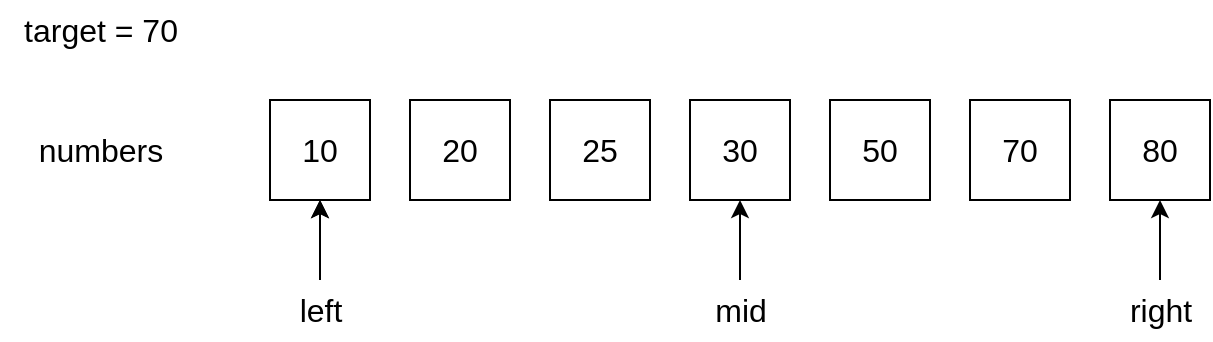 <mxfile>
    <diagram id="7MVi0bm6qe5B2Sx9ZIpo" name="Page-1">
        <mxGraphModel dx="1370" dy="1261" grid="1" gridSize="10" guides="1" tooltips="1" connect="1" arrows="1" fold="1" page="1" pageScale="1" pageWidth="850" pageHeight="1100" math="0" shadow="0">
            <root>
                <mxCell id="0"/>
                <mxCell id="1" parent="0"/>
                <mxCell id="2" value="10" style="whiteSpace=wrap;html=1;aspect=fixed;fontSize=16;" vertex="1" parent="1">
                    <mxGeometry x="170" y="70" width="50" height="50" as="geometry"/>
                </mxCell>
                <mxCell id="3" value="20" style="whiteSpace=wrap;html=1;aspect=fixed;fontSize=16;" vertex="1" parent="1">
                    <mxGeometry x="240" y="70" width="50" height="50" as="geometry"/>
                </mxCell>
                <mxCell id="4" value="25" style="whiteSpace=wrap;html=1;aspect=fixed;fontSize=16;" vertex="1" parent="1">
                    <mxGeometry x="310" y="70" width="50" height="50" as="geometry"/>
                </mxCell>
                <mxCell id="5" value="30" style="whiteSpace=wrap;html=1;aspect=fixed;fontSize=16;" vertex="1" parent="1">
                    <mxGeometry x="380" y="70" width="50" height="50" as="geometry"/>
                </mxCell>
                <mxCell id="6" value="50" style="whiteSpace=wrap;html=1;aspect=fixed;fontSize=16;" vertex="1" parent="1">
                    <mxGeometry x="450" y="70" width="50" height="50" as="geometry"/>
                </mxCell>
                <mxCell id="7" value="70" style="whiteSpace=wrap;html=1;aspect=fixed;fontSize=16;" vertex="1" parent="1">
                    <mxGeometry x="520" y="70" width="50" height="50" as="geometry"/>
                </mxCell>
                <mxCell id="8" value="80" style="whiteSpace=wrap;html=1;aspect=fixed;fontSize=16;" vertex="1" parent="1">
                    <mxGeometry x="590" y="70" width="50" height="50" as="geometry"/>
                </mxCell>
                <mxCell id="9" value="numbers" style="text;html=1;align=center;verticalAlign=middle;resizable=0;points=[];autosize=1;strokeColor=none;fillColor=none;fontSize=16;" vertex="1" parent="1">
                    <mxGeometry x="40" y="80" width="90" height="30" as="geometry"/>
                </mxCell>
                <mxCell id="10" value="target = 70" style="text;html=1;align=center;verticalAlign=middle;resizable=0;points=[];autosize=1;strokeColor=none;fillColor=none;fontSize=16;" vertex="1" parent="1">
                    <mxGeometry x="35" y="20" width="100" height="30" as="geometry"/>
                </mxCell>
                <mxCell id="14" value="" style="edgeStyle=none;html=1;fontSize=16;" edge="1" parent="1" target="2">
                    <mxGeometry relative="1" as="geometry">
                        <mxPoint x="195" y="150" as="sourcePoint"/>
                    </mxGeometry>
                </mxCell>
                <mxCell id="19" value="" style="edgeStyle=none;html=1;fontSize=16;" edge="1" parent="1" source="13" target="2">
                    <mxGeometry relative="1" as="geometry"/>
                </mxCell>
                <mxCell id="13" value="left" style="text;html=1;align=center;verticalAlign=middle;resizable=0;points=[];autosize=1;strokeColor=none;fillColor=none;fontSize=16;" vertex="1" parent="1">
                    <mxGeometry x="175" y="160" width="40" height="30" as="geometry"/>
                </mxCell>
                <mxCell id="16" value="" style="edgeStyle=none;html=1;fontSize=16;" edge="1" parent="1" source="15" target="8">
                    <mxGeometry relative="1" as="geometry"/>
                </mxCell>
                <mxCell id="15" value="right" style="text;html=1;align=center;verticalAlign=middle;resizable=0;points=[];autosize=1;strokeColor=none;fillColor=none;fontSize=16;" vertex="1" parent="1">
                    <mxGeometry x="590" y="160" width="50" height="30" as="geometry"/>
                </mxCell>
                <mxCell id="18" value="" style="edgeStyle=none;html=1;fontSize=16;" edge="1" parent="1" source="17" target="5">
                    <mxGeometry relative="1" as="geometry"/>
                </mxCell>
                <mxCell id="17" value="mid" style="text;html=1;align=center;verticalAlign=middle;resizable=0;points=[];autosize=1;strokeColor=none;fillColor=none;fontSize=16;" vertex="1" parent="1">
                    <mxGeometry x="380" y="160" width="50" height="30" as="geometry"/>
                </mxCell>
            </root>
        </mxGraphModel>
    </diagram>
</mxfile>